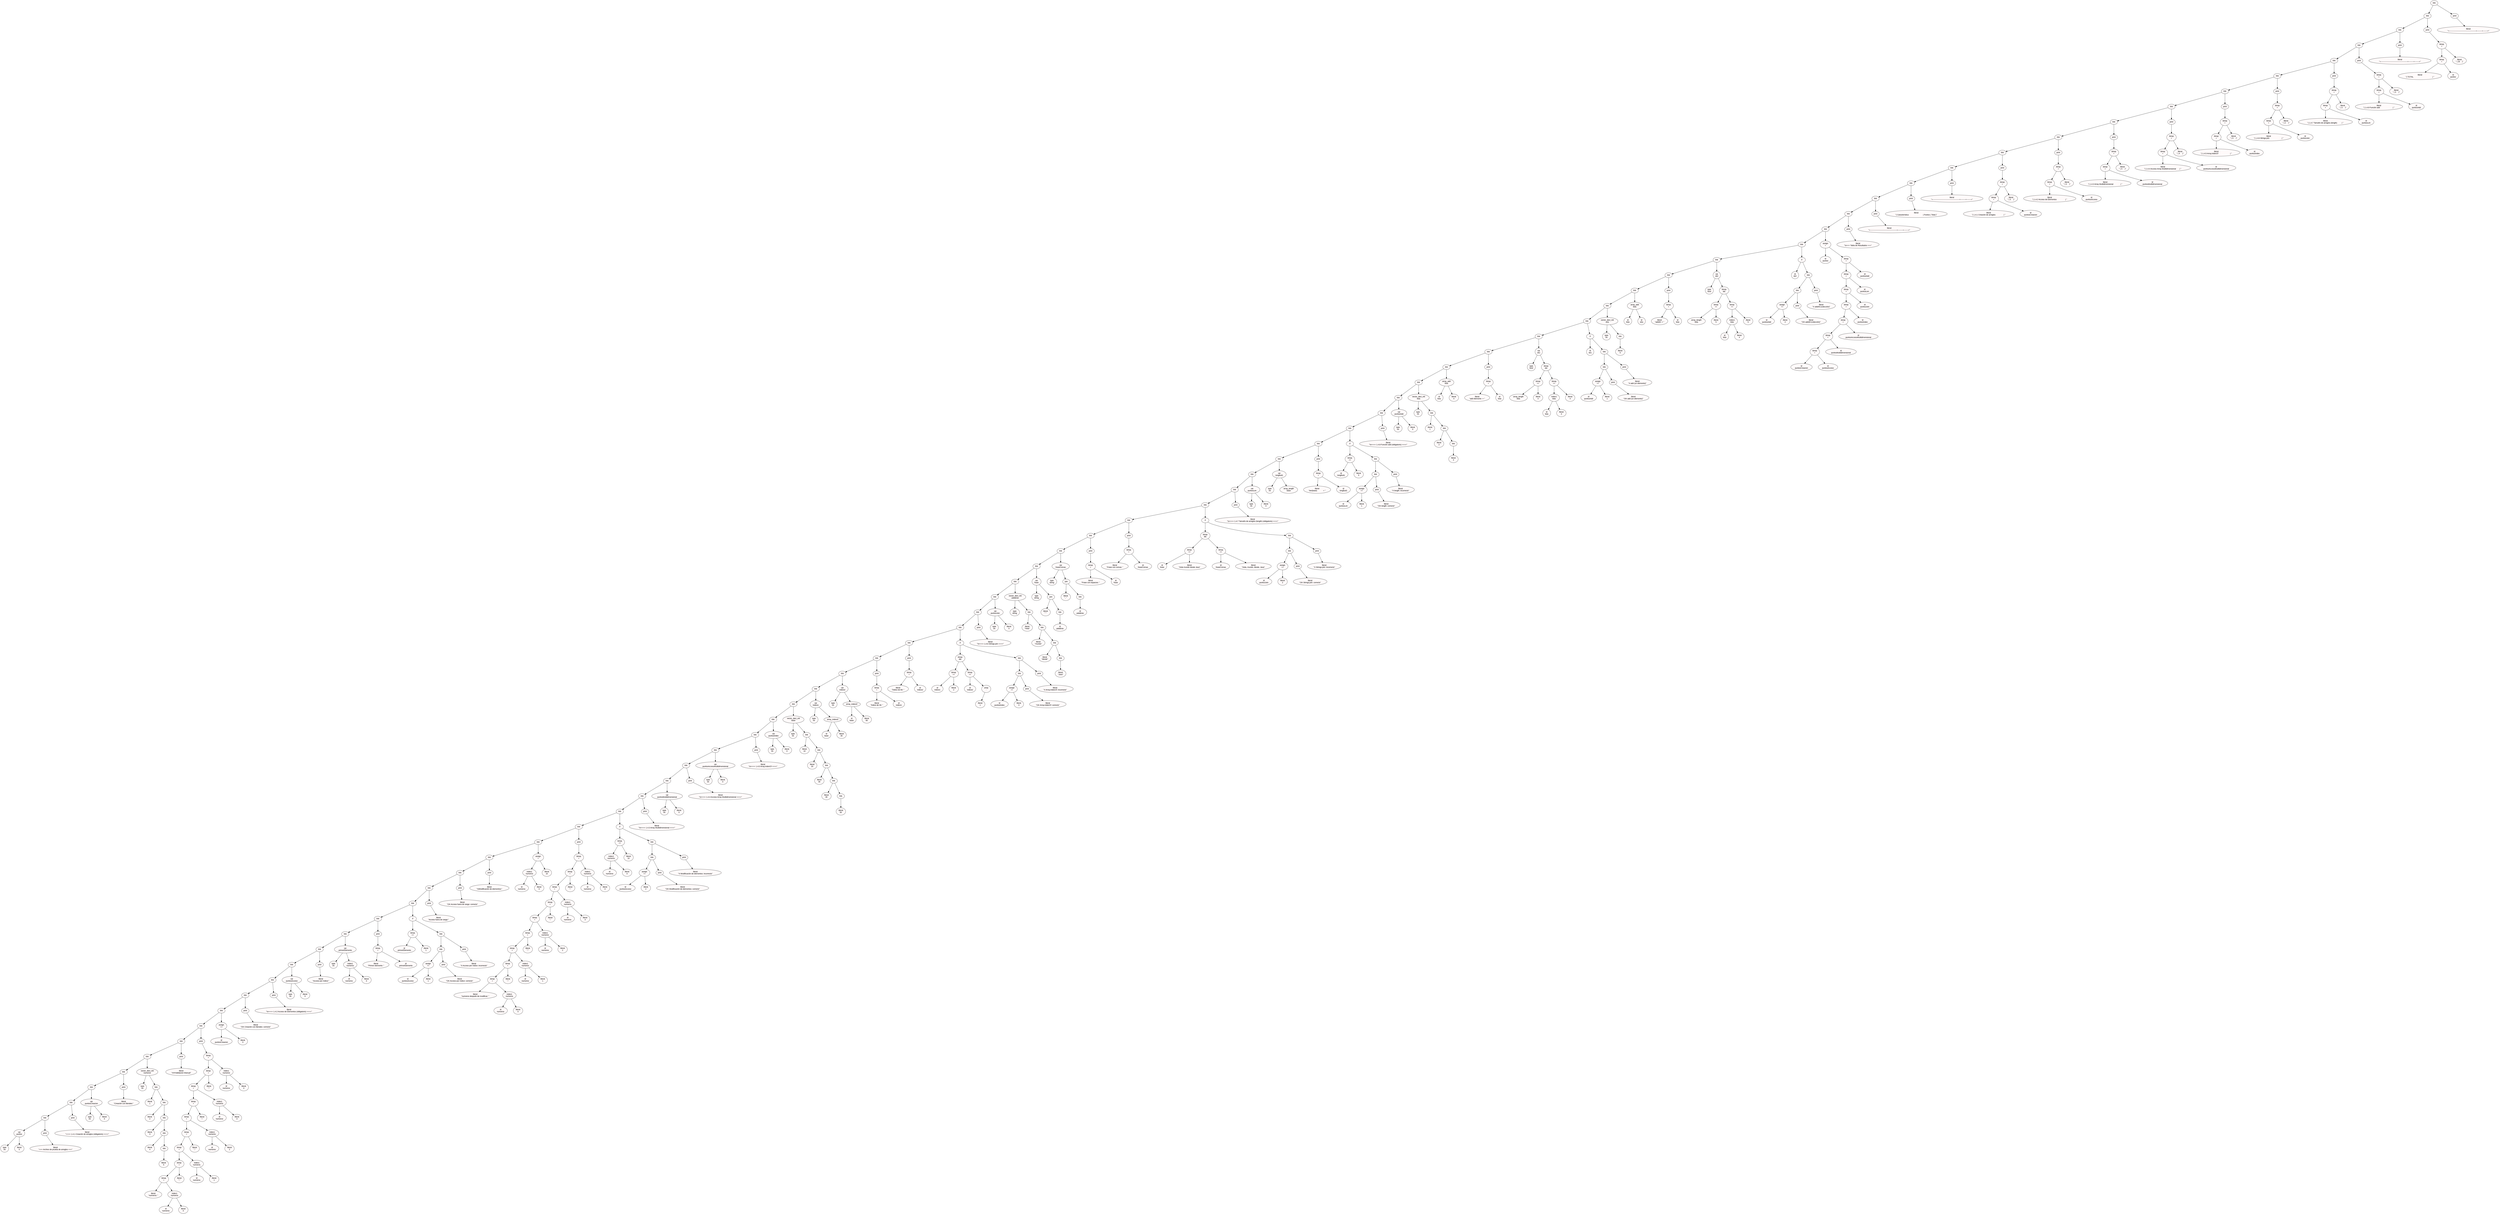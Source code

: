 digraph AST {
  rankdir=TB;
  nodesep=0.6;
  ranksep=0.8;
  node [shape=ellipse, style=filled, fillcolor=snow, fontcolor=black, color=black, fontname="Arial"];
  edge [color=black];
  node0 [label="link", shape=ellipse, style=filled, fillcolor=snow, color=black, fontcolor=black, fontname="Arial"];
  node1 [label="link", shape=ellipse, style=filled, fillcolor=snow, color=black, fontcolor=black, fontname="Arial"];
  node2 [label="link", shape=ellipse, style=filled, fillcolor=snow, color=black, fontcolor=black, fontname="Arial"];
  node3 [label="link", shape=ellipse, style=filled, fillcolor=snow, color=black, fontcolor=black, fontname="Arial"];
  node4 [label="link", shape=ellipse, style=filled, fillcolor=snow, color=black, fontcolor=black, fontname="Arial"];
  node5 [label="link", shape=ellipse, style=filled, fillcolor=snow, color=black, fontcolor=black, fontname="Arial"];
  node6 [label="link", shape=ellipse, style=filled, fillcolor=snow, color=black, fontcolor=black, fontname="Arial"];
  node7 [label="link", shape=ellipse, style=filled, fillcolor=snow, color=black, fontcolor=black, fontname="Arial"];
  node8 [label="link", shape=ellipse, style=filled, fillcolor=snow, color=black, fontcolor=black, fontname="Arial"];
  node9 [label="link", shape=ellipse, style=filled, fillcolor=snow, color=black, fontcolor=black, fontname="Arial"];
  node10 [label="link", shape=ellipse, style=filled, fillcolor=snow, color=black, fontcolor=black, fontname="Arial"];
  node11 [label="link", shape=ellipse, style=filled, fillcolor=snow, color=black, fontcolor=black, fontname="Arial"];
  node12 [label="link", shape=ellipse, style=filled, fillcolor=snow, color=black, fontcolor=black, fontname="Arial"];
  node13 [label="link", shape=ellipse, style=filled, fillcolor=snow, color=black, fontcolor=black, fontname="Arial"];
  node14 [label="link", shape=ellipse, style=filled, fillcolor=snow, color=black, fontcolor=black, fontname="Arial"];
  node15 [label="link", shape=ellipse, style=filled, fillcolor=snow, color=black, fontcolor=black, fontname="Arial"];
  node16 [label="link", shape=ellipse, style=filled, fillcolor=snow, color=black, fontcolor=black, fontname="Arial"];
  node17 [label="link", shape=ellipse, style=filled, fillcolor=snow, color=black, fontcolor=black, fontname="Arial"];
  node18 [label="link", shape=ellipse, style=filled, fillcolor=snow, color=black, fontcolor=black, fontname="Arial"];
  node19 [label="link", shape=ellipse, style=filled, fillcolor=snow, color=black, fontcolor=black, fontname="Arial"];
  node20 [label="link", shape=ellipse, style=filled, fillcolor=snow, color=black, fontcolor=black, fontname="Arial"];
  node21 [label="link", shape=ellipse, style=filled, fillcolor=snow, color=black, fontcolor=black, fontname="Arial"];
  node22 [label="link", shape=ellipse, style=filled, fillcolor=snow, color=black, fontcolor=black, fontname="Arial"];
  node23 [label="link", shape=ellipse, style=filled, fillcolor=snow, color=black, fontcolor=black, fontname="Arial"];
  node24 [label="link", shape=ellipse, style=filled, fillcolor=snow, color=black, fontcolor=black, fontname="Arial"];
  node25 [label="link", shape=ellipse, style=filled, fillcolor=snow, color=black, fontcolor=black, fontname="Arial"];
  node26 [label="link", shape=ellipse, style=filled, fillcolor=snow, color=black, fontcolor=black, fontname="Arial"];
  node27 [label="link", shape=ellipse, style=filled, fillcolor=snow, color=black, fontcolor=black, fontname="Arial"];
  node28 [label="link", shape=ellipse, style=filled, fillcolor=snow, color=black, fontcolor=black, fontname="Arial"];
  node29 [label="link", shape=ellipse, style=filled, fillcolor=snow, color=black, fontcolor=black, fontname="Arial"];
  node30 [label="link", shape=ellipse, style=filled, fillcolor=snow, color=black, fontcolor=black, fontname="Arial"];
  node31 [label="link", shape=ellipse, style=filled, fillcolor=snow, color=black, fontcolor=black, fontname="Arial"];
  node32 [label="link", shape=ellipse, style=filled, fillcolor=snow, color=black, fontcolor=black, fontname="Arial"];
  node33 [label="link", shape=ellipse, style=filled, fillcolor=snow, color=black, fontcolor=black, fontname="Arial"];
  node34 [label="link", shape=ellipse, style=filled, fillcolor=snow, color=black, fontcolor=black, fontname="Arial"];
  node35 [label="link", shape=ellipse, style=filled, fillcolor=snow, color=black, fontcolor=black, fontname="Arial"];
  node36 [label="link", shape=ellipse, style=filled, fillcolor=snow, color=black, fontcolor=black, fontname="Arial"];
  node37 [label="link", shape=ellipse, style=filled, fillcolor=snow, color=black, fontcolor=black, fontname="Arial"];
  node38 [label="link", shape=ellipse, style=filled, fillcolor=snow, color=black, fontcolor=black, fontname="Arial"];
  node39 [label="link", shape=ellipse, style=filled, fillcolor=snow, color=black, fontcolor=black, fontname="Arial"];
  node40 [label="link", shape=ellipse, style=filled, fillcolor=snow, color=black, fontcolor=black, fontname="Arial"];
  node41 [label="link", shape=ellipse, style=filled, fillcolor=snow, color=black, fontcolor=black, fontname="Arial"];
  node42 [label="link", shape=ellipse, style=filled, fillcolor=snow, color=black, fontcolor=black, fontname="Arial"];
  node43 [label="link", shape=ellipse, style=filled, fillcolor=snow, color=black, fontcolor=black, fontname="Arial"];
  node44 [label="link", shape=ellipse, style=filled, fillcolor=snow, color=black, fontcolor=black, fontname="Arial"];
  node45 [label="link", shape=ellipse, style=filled, fillcolor=snow, color=black, fontcolor=black, fontname="Arial"];
  node46 [label="link", shape=ellipse, style=filled, fillcolor=snow, color=black, fontcolor=black, fontname="Arial"];
  node47 [label="link", shape=ellipse, style=filled, fillcolor=snow, color=black, fontcolor=black, fontname="Arial"];
  node48 [label="link", shape=ellipse, style=filled, fillcolor=snow, color=black, fontcolor=black, fontname="Arial"];
  node49 [label="link", shape=ellipse, style=filled, fillcolor=snow, color=black, fontcolor=black, fontname="Arial"];
  node50 [label="link", shape=ellipse, style=filled, fillcolor=snow, color=black, fontcolor=black, fontname="Arial"];
  node51 [label="link", shape=ellipse, style=filled, fillcolor=snow, color=black, fontcolor=black, fontname="Arial"];
  node52 [label="link", shape=ellipse, style=filled, fillcolor=snow, color=black, fontcolor=black, fontname="Arial"];
  node53 [label="link", shape=ellipse, style=filled, fillcolor=snow, color=black, fontcolor=black, fontname="Arial"];
  node54 [label="link", shape=ellipse, style=filled, fillcolor=snow, color=black, fontcolor=black, fontname="Arial"];
  node55 [label="link", shape=ellipse, style=filled, fillcolor=snow, color=black, fontcolor=black, fontname="Arial"];
  node56 [label="link", shape=ellipse, style=filled, fillcolor=snow, color=black, fontcolor=black, fontname="Arial"];
  node57 [label="link", shape=ellipse, style=filled, fillcolor=snow, color=black, fontcolor=black, fontname="Arial"];
  node58 [label="link", shape=ellipse, style=filled, fillcolor=snow, color=black, fontcolor=black, fontname="Arial"];
  node59 [label="link", shape=ellipse, style=filled, fillcolor=snow, color=black, fontcolor=black, fontname="Arial"];
  node60 [label="link", shape=ellipse, style=filled, fillcolor=snow, color=black, fontcolor=black, fontname="Arial"];
  node61 [label="link", shape=ellipse, style=filled, fillcolor=snow, color=black, fontcolor=black, fontname="Arial"];
  node62 [label="link", shape=ellipse, style=filled, fillcolor=snow, color=black, fontcolor=black, fontname="Arial"];
  node63 [label="link", shape=ellipse, style=filled, fillcolor=snow, color=black, fontcolor=black, fontname="Arial"];
  node64 [label="link", shape=ellipse, style=filled, fillcolor=snow, color=black, fontcolor=black, fontname="Arial"];
  node65 [label="link", shape=ellipse, style=filled, fillcolor=snow, color=black, fontcolor=black, fontname="Arial"];
  node66 [label="link", shape=ellipse, style=filled, fillcolor=snow, color=black, fontcolor=black, fontname="Arial"];
  node67 [label="link", shape=ellipse, style=filled, fillcolor=snow, color=black, fontcolor=black, fontname="Arial"];
  node68 [label="link", shape=ellipse, style=filled, fillcolor=snow, color=black, fontcolor=black, fontname="Arial"];
  node69 [label="link", shape=ellipse, style=filled, fillcolor=snow, color=black, fontcolor=black, fontname="Arial"];
  node70 [label="link", shape=ellipse, style=filled, fillcolor=snow, color=black, fontcolor=black, fontname="Arial"];
  node71 [label="link", shape=ellipse, style=filled, fillcolor=snow, color=black, fontcolor=black, fontname="Arial"];
  node72 [label="link", shape=ellipse, style=filled, fillcolor=snow, color=black, fontcolor=black, fontname="Arial"];
  node73 [label="link", shape=ellipse, style=filled, fillcolor=snow, color=black, fontcolor=black, fontname="Arial"];
  node74 [label="var\npuntos", shape=ellipse, style=filled, fillcolor=snow, color=black, fontcolor=black, fontname="Arial"];
  node75 [label="type\nint", shape=ellipse, style=filled, fillcolor=snow, color=black, fontcolor=black, fontname="Arial"];
  node74 -> node75;
  node76 [label="literal\n0", shape=ellipse, style=filled, fillcolor=snow, color=black, fontcolor=black, fontname="Arial"];
  node74 -> node76;
  node73 -> node74;
  node77 [label="print", shape=ellipse, style=filled, fillcolor=snow, color=black, fontcolor=black, fontname="Arial"];
  node78 [label="literal\n\"=== Archivo de prueba de arreglos ===\"", shape=ellipse, style=filled, fillcolor=snow, color=black, fontcolor=black, fontname="Arial"];
  node77 -> node78;
  node73 -> node77;
  node72 -> node73;
  node79 [label="print", shape=ellipse, style=filled, fillcolor=snow, color=black, fontcolor=black, fontname="Arial"];
  node80 [label="literal\n\"==== 1.4.1 Creación de arreglos (obligatorio) ====\"", shape=ellipse, style=filled, fillcolor=snow, color=black, fontcolor=black, fontname="Arial"];
  node79 -> node80;
  node72 -> node79;
  node71 -> node72;
  node81 [label="var\npuntosCreacion", shape=ellipse, style=filled, fillcolor=snow, color=black, fontcolor=black, fontname="Arial"];
  node82 [label="type\nint", shape=ellipse, style=filled, fillcolor=snow, color=black, fontcolor=black, fontname="Arial"];
  node81 -> node82;
  node83 [label="literal\n0", shape=ellipse, style=filled, fillcolor=snow, color=black, fontcolor=black, fontname="Arial"];
  node81 -> node83;
  node71 -> node81;
  node70 -> node71;
  node84 [label="print", shape=ellipse, style=filled, fillcolor=snow, color=black, fontcolor=black, fontname="Arial"];
  node85 [label="literal\n\"Creación con literales:\"", shape=ellipse, style=filled, fillcolor=snow, color=black, fontcolor=black, fontname="Arial"];
  node84 -> node85;
  node70 -> node84;
  node69 -> node70;
  node86 [label="vector_decl_init\nnumeros", shape=ellipse, style=filled, fillcolor=snow, color=black, fontcolor=black, fontname="Arial"];
  node87 [label="type\nint", shape=ellipse, style=filled, fillcolor=snow, color=black, fontcolor=black, fontname="Arial"];
  node86 -> node87;
  node88 [label="link", shape=ellipse, style=filled, fillcolor=snow, color=black, fontcolor=black, fontname="Arial"];
  node89 [label="literal\n1", shape=ellipse, style=filled, fillcolor=snow, color=black, fontcolor=black, fontname="Arial"];
  node88 -> node89;
  node90 [label="link", shape=ellipse, style=filled, fillcolor=snow, color=black, fontcolor=black, fontname="Arial"];
  node91 [label="literal\n2", shape=ellipse, style=filled, fillcolor=snow, color=black, fontcolor=black, fontname="Arial"];
  node90 -> node91;
  node92 [label="link", shape=ellipse, style=filled, fillcolor=snow, color=black, fontcolor=black, fontname="Arial"];
  node93 [label="literal\n3", shape=ellipse, style=filled, fillcolor=snow, color=black, fontcolor=black, fontname="Arial"];
  node92 -> node93;
  node94 [label="link", shape=ellipse, style=filled, fillcolor=snow, color=black, fontcolor=black, fontname="Arial"];
  node95 [label="literal\n4", shape=ellipse, style=filled, fillcolor=snow, color=black, fontcolor=black, fontname="Arial"];
  node94 -> node95;
  node96 [label="link", shape=ellipse, style=filled, fillcolor=snow, color=black, fontcolor=black, fontname="Arial"];
  node97 [label="literal\n5", shape=ellipse, style=filled, fillcolor=snow, color=black, fontcolor=black, fontname="Arial"];
  node96 -> node97;
  node94 -> node96;
  node92 -> node94;
  node90 -> node92;
  node88 -> node90;
  node86 -> node88;
  node69 -> node86;
  node68 -> node69;
  node98 [label="print", shape=ellipse, style=filled, fillcolor=snow, color=black, fontcolor=black, fontname="Arial"];
  node99 [label="literal\n\"###Validacion Manual\"", shape=ellipse, style=filled, fillcolor=snow, color=black, fontcolor=black, fontname="Arial"];
  node98 -> node99;
  node68 -> node98;
  node67 -> node68;
  node100 [label="print", shape=ellipse, style=filled, fillcolor=snow, color=black, fontcolor=black, fontname="Arial"];
  node101 [label="binop\n+", shape=ellipse, style=filled, fillcolor=snow, color=black, fontcolor=black, fontname="Arial"];
  node102 [label="binop\n+", shape=ellipse, style=filled, fillcolor=snow, color=black, fontcolor=black, fontname="Arial"];
  node103 [label="binop\n+", shape=ellipse, style=filled, fillcolor=snow, color=black, fontcolor=black, fontname="Arial"];
  node104 [label="binop\n+", shape=ellipse, style=filled, fillcolor=snow, color=black, fontcolor=black, fontname="Arial"];
  node105 [label="binop\n+", shape=ellipse, style=filled, fillcolor=snow, color=black, fontcolor=black, fontname="Arial"];
  node106 [label="binop\n+", shape=ellipse, style=filled, fillcolor=snow, color=black, fontcolor=black, fontname="Arial"];
  node107 [label="binop\n+", shape=ellipse, style=filled, fillcolor=snow, color=black, fontcolor=black, fontname="Arial"];
  node108 [label="binop\n+", shape=ellipse, style=filled, fillcolor=snow, color=black, fontcolor=black, fontname="Arial"];
  node109 [label="binop\n+", shape=ellipse, style=filled, fillcolor=snow, color=black, fontcolor=black, fontname="Arial"];
  node110 [label="literal\n\"numeros: \"", shape=ellipse, style=filled, fillcolor=snow, color=black, fontcolor=black, fontname="Arial"];
  node109 -> node110;
  node111 [label="index1\nnumeros", shape=ellipse, style=filled, fillcolor=snow, color=black, fontcolor=black, fontname="Arial"];
  node112 [label="id\nnumeros", shape=ellipse, style=filled, fillcolor=snow, color=black, fontcolor=black, fontname="Arial"];
  node111 -> node112;
  node113 [label="literal\n0", shape=ellipse, style=filled, fillcolor=snow, color=black, fontcolor=black, fontname="Arial"];
  node111 -> node113;
  node109 -> node111;
  node108 -> node109;
  node114 [label="literal\n\",\"", shape=ellipse, style=filled, fillcolor=snow, color=black, fontcolor=black, fontname="Arial"];
  node108 -> node114;
  node107 -> node108;
  node115 [label="index1\nnumeros", shape=ellipse, style=filled, fillcolor=snow, color=black, fontcolor=black, fontname="Arial"];
  node116 [label="id\nnumeros", shape=ellipse, style=filled, fillcolor=snow, color=black, fontcolor=black, fontname="Arial"];
  node115 -> node116;
  node117 [label="literal\n1", shape=ellipse, style=filled, fillcolor=snow, color=black, fontcolor=black, fontname="Arial"];
  node115 -> node117;
  node107 -> node115;
  node106 -> node107;
  node118 [label="literal\n\",\"", shape=ellipse, style=filled, fillcolor=snow, color=black, fontcolor=black, fontname="Arial"];
  node106 -> node118;
  node105 -> node106;
  node119 [label="index1\nnumeros", shape=ellipse, style=filled, fillcolor=snow, color=black, fontcolor=black, fontname="Arial"];
  node120 [label="id\nnumeros", shape=ellipse, style=filled, fillcolor=snow, color=black, fontcolor=black, fontname="Arial"];
  node119 -> node120;
  node121 [label="literal\n2", shape=ellipse, style=filled, fillcolor=snow, color=black, fontcolor=black, fontname="Arial"];
  node119 -> node121;
  node105 -> node119;
  node104 -> node105;
  node122 [label="literal\n\",\"", shape=ellipse, style=filled, fillcolor=snow, color=black, fontcolor=black, fontname="Arial"];
  node104 -> node122;
  node103 -> node104;
  node123 [label="index1\nnumeros", shape=ellipse, style=filled, fillcolor=snow, color=black, fontcolor=black, fontname="Arial"];
  node124 [label="id\nnumeros", shape=ellipse, style=filled, fillcolor=snow, color=black, fontcolor=black, fontname="Arial"];
  node123 -> node124;
  node125 [label="literal\n3", shape=ellipse, style=filled, fillcolor=snow, color=black, fontcolor=black, fontname="Arial"];
  node123 -> node125;
  node103 -> node123;
  node102 -> node103;
  node126 [label="literal\n\",\"", shape=ellipse, style=filled, fillcolor=snow, color=black, fontcolor=black, fontname="Arial"];
  node102 -> node126;
  node101 -> node102;
  node127 [label="index1\nnumeros", shape=ellipse, style=filled, fillcolor=snow, color=black, fontcolor=black, fontname="Arial"];
  node128 [label="id\nnumeros", shape=ellipse, style=filled, fillcolor=snow, color=black, fontcolor=black, fontname="Arial"];
  node127 -> node128;
  node129 [label="literal\n4", shape=ellipse, style=filled, fillcolor=snow, color=black, fontcolor=black, fontname="Arial"];
  node127 -> node129;
  node101 -> node127;
  node100 -> node101;
  node67 -> node100;
  node66 -> node67;
  node130 [label="assign\n+=", shape=ellipse, style=filled, fillcolor=snow, color=black, fontcolor=black, fontname="Arial"];
  node131 [label="id\npuntosCreacion", shape=ellipse, style=filled, fillcolor=snow, color=black, fontcolor=black, fontname="Arial"];
  node130 -> node131;
  node132 [label="literal\n3", shape=ellipse, style=filled, fillcolor=snow, color=black, fontcolor=black, fontname="Arial"];
  node130 -> node132;
  node66 -> node130;
  node65 -> node66;
  node133 [label="print", shape=ellipse, style=filled, fillcolor=snow, color=black, fontcolor=black, fontname="Arial"];
  node134 [label="literal\n\"OK Creación con literales: correcto\"", shape=ellipse, style=filled, fillcolor=snow, color=black, fontcolor=black, fontname="Arial"];
  node133 -> node134;
  node65 -> node133;
  node64 -> node65;
  node135 [label="print", shape=ellipse, style=filled, fillcolor=snow, color=black, fontcolor=black, fontname="Arial"];
  node136 [label="literal\n\"\\n==== 1.4.2 Acceso de Elementos (obligatorio) ====\"", shape=ellipse, style=filled, fillcolor=snow, color=black, fontcolor=black, fontname="Arial"];
  node135 -> node136;
  node64 -> node135;
  node63 -> node64;
  node137 [label="var\npuntosAcceso", shape=ellipse, style=filled, fillcolor=snow, color=black, fontcolor=black, fontname="Arial"];
  node138 [label="type\nint", shape=ellipse, style=filled, fillcolor=snow, color=black, fontcolor=black, fontname="Arial"];
  node137 -> node138;
  node139 [label="literal\n0", shape=ellipse, style=filled, fillcolor=snow, color=black, fontcolor=black, fontname="Arial"];
  node137 -> node139;
  node63 -> node137;
  node62 -> node63;
  node140 [label="print", shape=ellipse, style=filled, fillcolor=snow, color=black, fontcolor=black, fontname="Arial"];
  node141 [label="literal\n\"Acceso por índice:\"", shape=ellipse, style=filled, fillcolor=snow, color=black, fontcolor=black, fontname="Arial"];
  node140 -> node141;
  node62 -> node140;
  node61 -> node62;
  node142 [label="var\nprimerElemento", shape=ellipse, style=filled, fillcolor=snow, color=black, fontcolor=black, fontname="Arial"];
  node143 [label="type\nint", shape=ellipse, style=filled, fillcolor=snow, color=black, fontcolor=black, fontname="Arial"];
  node142 -> node143;
  node144 [label="index1\nnumeros", shape=ellipse, style=filled, fillcolor=snow, color=black, fontcolor=black, fontname="Arial"];
  node145 [label="id\nnumeros", shape=ellipse, style=filled, fillcolor=snow, color=black, fontcolor=black, fontname="Arial"];
  node144 -> node145;
  node146 [label="literal\n0", shape=ellipse, style=filled, fillcolor=snow, color=black, fontcolor=black, fontname="Arial"];
  node144 -> node146;
  node142 -> node144;
  node61 -> node142;
  node60 -> node61;
  node147 [label="print", shape=ellipse, style=filled, fillcolor=snow, color=black, fontcolor=black, fontname="Arial"];
  node148 [label="binop\n+", shape=ellipse, style=filled, fillcolor=snow, color=black, fontcolor=black, fontname="Arial"];
  node149 [label="literal\n\"Primer elemento: \"", shape=ellipse, style=filled, fillcolor=snow, color=black, fontcolor=black, fontname="Arial"];
  node148 -> node149;
  node150 [label="id\nprimerElemento", shape=ellipse, style=filled, fillcolor=snow, color=black, fontcolor=black, fontname="Arial"];
  node148 -> node150;
  node147 -> node148;
  node60 -> node147;
  node59 -> node60;
  node151 [label="if", shape=ellipse, style=filled, fillcolor=snow, color=black, fontcolor=black, fontname="Arial"];
  node152 [label="binop\n==", shape=ellipse, style=filled, fillcolor=snow, color=black, fontcolor=black, fontname="Arial"];
  node153 [label="id\nprimerElemento", shape=ellipse, style=filled, fillcolor=snow, color=black, fontcolor=black, fontname="Arial"];
  node152 -> node153;
  node154 [label="literal\n1", shape=ellipse, style=filled, fillcolor=snow, color=black, fontcolor=black, fontname="Arial"];
  node152 -> node154;
  node151 -> node152;
  node155 [label="link", shape=ellipse, style=filled, fillcolor=snow, color=black, fontcolor=black, fontname="Arial"];
  node156 [label="link", shape=ellipse, style=filled, fillcolor=snow, color=black, fontcolor=black, fontname="Arial"];
  node157 [label="assign\n+=", shape=ellipse, style=filled, fillcolor=snow, color=black, fontcolor=black, fontname="Arial"];
  node158 [label="id\npuntosAcceso", shape=ellipse, style=filled, fillcolor=snow, color=black, fontcolor=black, fontname="Arial"];
  node157 -> node158;
  node159 [label="literal\n1", shape=ellipse, style=filled, fillcolor=snow, color=black, fontcolor=black, fontname="Arial"];
  node157 -> node159;
  node156 -> node157;
  node160 [label="print", shape=ellipse, style=filled, fillcolor=snow, color=black, fontcolor=black, fontname="Arial"];
  node161 [label="literal\n\"OK Acceso por índice: correcto\"", shape=ellipse, style=filled, fillcolor=snow, color=black, fontcolor=black, fontname="Arial"];
  node160 -> node161;
  node156 -> node160;
  node155 -> node156;
  node162 [label="print", shape=ellipse, style=filled, fillcolor=snow, color=black, fontcolor=black, fontname="Arial"];
  node163 [label="literal\n\"X Acceso por índice: incorrecto\"", shape=ellipse, style=filled, fillcolor=snow, color=black, fontcolor=black, fontname="Arial"];
  node162 -> node163;
  node155 -> node162;
  node151 -> node155;
  node59 -> node151;
  node58 -> node59;
  node164 [label="print", shape=ellipse, style=filled, fillcolor=snow, color=black, fontcolor=black, fontname="Arial"];
  node165 [label="literal\n\"Acceso fuera de rango:\"", shape=ellipse, style=filled, fillcolor=snow, color=black, fontcolor=black, fontname="Arial"];
  node164 -> node165;
  node58 -> node164;
  node57 -> node58;
  node166 [label="print", shape=ellipse, style=filled, fillcolor=snow, color=black, fontcolor=black, fontname="Arial"];
  node167 [label="literal\n\"OK Acceso fuera de rango: correcto\"", shape=ellipse, style=filled, fillcolor=snow, color=black, fontcolor=black, fontname="Arial"];
  node166 -> node167;
  node57 -> node166;
  node56 -> node57;
  node168 [label="print", shape=ellipse, style=filled, fillcolor=snow, color=black, fontcolor=black, fontname="Arial"];
  node169 [label="literal\n\"\\nModificación de elementos:\"", shape=ellipse, style=filled, fillcolor=snow, color=black, fontcolor=black, fontname="Arial"];
  node168 -> node169;
  node56 -> node168;
  node55 -> node56;
  node170 [label="assign\n=", shape=ellipse, style=filled, fillcolor=snow, color=black, fontcolor=black, fontname="Arial"];
  node171 [label="index1\nnumeros", shape=ellipse, style=filled, fillcolor=snow, color=black, fontcolor=black, fontname="Arial"];
  node172 [label="id\nnumeros", shape=ellipse, style=filled, fillcolor=snow, color=black, fontcolor=black, fontname="Arial"];
  node171 -> node172;
  node173 [label="literal\n0", shape=ellipse, style=filled, fillcolor=snow, color=black, fontcolor=black, fontname="Arial"];
  node171 -> node173;
  node170 -> node171;
  node174 [label="literal\n10", shape=ellipse, style=filled, fillcolor=snow, color=black, fontcolor=black, fontname="Arial"];
  node170 -> node174;
  node55 -> node170;
  node54 -> node55;
  node175 [label="print", shape=ellipse, style=filled, fillcolor=snow, color=black, fontcolor=black, fontname="Arial"];
  node176 [label="binop\n+", shape=ellipse, style=filled, fillcolor=snow, color=black, fontcolor=black, fontname="Arial"];
  node177 [label="binop\n+", shape=ellipse, style=filled, fillcolor=snow, color=black, fontcolor=black, fontname="Arial"];
  node178 [label="binop\n+", shape=ellipse, style=filled, fillcolor=snow, color=black, fontcolor=black, fontname="Arial"];
  node179 [label="binop\n+", shape=ellipse, style=filled, fillcolor=snow, color=black, fontcolor=black, fontname="Arial"];
  node180 [label="binop\n+", shape=ellipse, style=filled, fillcolor=snow, color=black, fontcolor=black, fontname="Arial"];
  node181 [label="binop\n+", shape=ellipse, style=filled, fillcolor=snow, color=black, fontcolor=black, fontname="Arial"];
  node182 [label="binop\n+", shape=ellipse, style=filled, fillcolor=snow, color=black, fontcolor=black, fontname="Arial"];
  node183 [label="binop\n+", shape=ellipse, style=filled, fillcolor=snow, color=black, fontcolor=black, fontname="Arial"];
  node184 [label="binop\n+", shape=ellipse, style=filled, fillcolor=snow, color=black, fontcolor=black, fontname="Arial"];
  node185 [label="literal\n\"numeros después de modificar: \"", shape=ellipse, style=filled, fillcolor=snow, color=black, fontcolor=black, fontname="Arial"];
  node184 -> node185;
  node186 [label="index1\nnumeros", shape=ellipse, style=filled, fillcolor=snow, color=black, fontcolor=black, fontname="Arial"];
  node187 [label="id\nnumeros", shape=ellipse, style=filled, fillcolor=snow, color=black, fontcolor=black, fontname="Arial"];
  node186 -> node187;
  node188 [label="literal\n0", shape=ellipse, style=filled, fillcolor=snow, color=black, fontcolor=black, fontname="Arial"];
  node186 -> node188;
  node184 -> node186;
  node183 -> node184;
  node189 [label="literal\n\",\"", shape=ellipse, style=filled, fillcolor=snow, color=black, fontcolor=black, fontname="Arial"];
  node183 -> node189;
  node182 -> node183;
  node190 [label="index1\nnumeros", shape=ellipse, style=filled, fillcolor=snow, color=black, fontcolor=black, fontname="Arial"];
  node191 [label="id\nnumeros", shape=ellipse, style=filled, fillcolor=snow, color=black, fontcolor=black, fontname="Arial"];
  node190 -> node191;
  node192 [label="literal\n1", shape=ellipse, style=filled, fillcolor=snow, color=black, fontcolor=black, fontname="Arial"];
  node190 -> node192;
  node182 -> node190;
  node181 -> node182;
  node193 [label="literal\n\",\"", shape=ellipse, style=filled, fillcolor=snow, color=black, fontcolor=black, fontname="Arial"];
  node181 -> node193;
  node180 -> node181;
  node194 [label="index1\nnumeros", shape=ellipse, style=filled, fillcolor=snow, color=black, fontcolor=black, fontname="Arial"];
  node195 [label="id\nnumeros", shape=ellipse, style=filled, fillcolor=snow, color=black, fontcolor=black, fontname="Arial"];
  node194 -> node195;
  node196 [label="literal\n2", shape=ellipse, style=filled, fillcolor=snow, color=black, fontcolor=black, fontname="Arial"];
  node194 -> node196;
  node180 -> node194;
  node179 -> node180;
  node197 [label="literal\n\",\"", shape=ellipse, style=filled, fillcolor=snow, color=black, fontcolor=black, fontname="Arial"];
  node179 -> node197;
  node178 -> node179;
  node198 [label="index1\nnumeros", shape=ellipse, style=filled, fillcolor=snow, color=black, fontcolor=black, fontname="Arial"];
  node199 [label="id\nnumeros", shape=ellipse, style=filled, fillcolor=snow, color=black, fontcolor=black, fontname="Arial"];
  node198 -> node199;
  node200 [label="literal\n3", shape=ellipse, style=filled, fillcolor=snow, color=black, fontcolor=black, fontname="Arial"];
  node198 -> node200;
  node178 -> node198;
  node177 -> node178;
  node201 [label="literal\n\",\"", shape=ellipse, style=filled, fillcolor=snow, color=black, fontcolor=black, fontname="Arial"];
  node177 -> node201;
  node176 -> node177;
  node202 [label="index1\nnumeros", shape=ellipse, style=filled, fillcolor=snow, color=black, fontcolor=black, fontname="Arial"];
  node203 [label="id\nnumeros", shape=ellipse, style=filled, fillcolor=snow, color=black, fontcolor=black, fontname="Arial"];
  node202 -> node203;
  node204 [label="literal\n4", shape=ellipse, style=filled, fillcolor=snow, color=black, fontcolor=black, fontname="Arial"];
  node202 -> node204;
  node176 -> node202;
  node175 -> node176;
  node54 -> node175;
  node53 -> node54;
  node205 [label="if", shape=ellipse, style=filled, fillcolor=snow, color=black, fontcolor=black, fontname="Arial"];
  node206 [label="binop\n==", shape=ellipse, style=filled, fillcolor=snow, color=black, fontcolor=black, fontname="Arial"];
  node207 [label="index1\nnumeros", shape=ellipse, style=filled, fillcolor=snow, color=black, fontcolor=black, fontname="Arial"];
  node208 [label="id\nnumeros", shape=ellipse, style=filled, fillcolor=snow, color=black, fontcolor=black, fontname="Arial"];
  node207 -> node208;
  node209 [label="literal\n0", shape=ellipse, style=filled, fillcolor=snow, color=black, fontcolor=black, fontname="Arial"];
  node207 -> node209;
  node206 -> node207;
  node210 [label="literal\n10", shape=ellipse, style=filled, fillcolor=snow, color=black, fontcolor=black, fontname="Arial"];
  node206 -> node210;
  node205 -> node206;
  node211 [label="link", shape=ellipse, style=filled, fillcolor=snow, color=black, fontcolor=black, fontname="Arial"];
  node212 [label="link", shape=ellipse, style=filled, fillcolor=snow, color=black, fontcolor=black, fontname="Arial"];
  node213 [label="assign\n+=", shape=ellipse, style=filled, fillcolor=snow, color=black, fontcolor=black, fontname="Arial"];
  node214 [label="id\npuntosAcceso", shape=ellipse, style=filled, fillcolor=snow, color=black, fontcolor=black, fontname="Arial"];
  node213 -> node214;
  node215 [label="literal\n2", shape=ellipse, style=filled, fillcolor=snow, color=black, fontcolor=black, fontname="Arial"];
  node213 -> node215;
  node212 -> node213;
  node216 [label="print", shape=ellipse, style=filled, fillcolor=snow, color=black, fontcolor=black, fontname="Arial"];
  node217 [label="literal\n\"OK Modificación de elementos: correcto\"", shape=ellipse, style=filled, fillcolor=snow, color=black, fontcolor=black, fontname="Arial"];
  node216 -> node217;
  node212 -> node216;
  node211 -> node212;
  node218 [label="print", shape=ellipse, style=filled, fillcolor=snow, color=black, fontcolor=black, fontname="Arial"];
  node219 [label="literal\n\"X Modificación de elementos: incorrecto\"", shape=ellipse, style=filled, fillcolor=snow, color=black, fontcolor=black, fontname="Arial"];
  node218 -> node219;
  node211 -> node218;
  node205 -> node211;
  node53 -> node205;
  node52 -> node53;
  node220 [label="print", shape=ellipse, style=filled, fillcolor=snow, color=black, fontcolor=black, fontname="Arial"];
  node221 [label="literal\n\"\\n==== 1.4.3 Array Multidimensional ====\"", shape=ellipse, style=filled, fillcolor=snow, color=black, fontcolor=black, fontname="Arial"];
  node220 -> node221;
  node52 -> node220;
  node51 -> node52;
  node222 [label="var\npuntosMultidimensional", shape=ellipse, style=filled, fillcolor=snow, color=black, fontcolor=black, fontname="Arial"];
  node223 [label="type\nint", shape=ellipse, style=filled, fillcolor=snow, color=black, fontcolor=black, fontname="Arial"];
  node222 -> node223;
  node224 [label="literal\n0", shape=ellipse, style=filled, fillcolor=snow, color=black, fontcolor=black, fontname="Arial"];
  node222 -> node224;
  node51 -> node222;
  node50 -> node51;
  node225 [label="print", shape=ellipse, style=filled, fillcolor=snow, color=black, fontcolor=black, fontname="Arial"];
  node226 [label="literal\n\"\\n==== 1.4.4 Acceso Array Multidimensional ====\"", shape=ellipse, style=filled, fillcolor=snow, color=black, fontcolor=black, fontname="Arial"];
  node225 -> node226;
  node50 -> node225;
  node49 -> node50;
  node227 [label="var\npuntosAccesoMultidimensional", shape=ellipse, style=filled, fillcolor=snow, color=black, fontcolor=black, fontname="Arial"];
  node228 [label="type\nint", shape=ellipse, style=filled, fillcolor=snow, color=black, fontcolor=black, fontname="Arial"];
  node227 -> node228;
  node229 [label="literal\n0", shape=ellipse, style=filled, fillcolor=snow, color=black, fontcolor=black, fontname="Arial"];
  node227 -> node229;
  node49 -> node227;
  node48 -> node49;
  node230 [label="print", shape=ellipse, style=filled, fillcolor=snow, color=black, fontcolor=black, fontname="Arial"];
  node231 [label="literal\n\"\\n==== 1.4.5 Array.indexOf ====\"", shape=ellipse, style=filled, fillcolor=snow, color=black, fontcolor=black, fontname="Arial"];
  node230 -> node231;
  node48 -> node230;
  node47 -> node48;
  node232 [label="var\npuntosIndex", shape=ellipse, style=filled, fillcolor=snow, color=black, fontcolor=black, fontname="Arial"];
  node233 [label="type\nint", shape=ellipse, style=filled, fillcolor=snow, color=black, fontcolor=black, fontname="Arial"];
  node232 -> node233;
  node234 [label="literal\n0", shape=ellipse, style=filled, fillcolor=snow, color=black, fontcolor=black, fontname="Arial"];
  node232 -> node234;
  node47 -> node232;
  node46 -> node47;
  node235 [label="vector_decl_init\nbase", shape=ellipse, style=filled, fillcolor=snow, color=black, fontcolor=black, fontname="Arial"];
  node236 [label="type\nint", shape=ellipse, style=filled, fillcolor=snow, color=black, fontcolor=black, fontname="Arial"];
  node235 -> node236;
  node237 [label="link", shape=ellipse, style=filled, fillcolor=snow, color=black, fontcolor=black, fontname="Arial"];
  node238 [label="literal\n10", shape=ellipse, style=filled, fillcolor=snow, color=black, fontcolor=black, fontname="Arial"];
  node237 -> node238;
  node239 [label="link", shape=ellipse, style=filled, fillcolor=snow, color=black, fontcolor=black, fontname="Arial"];
  node240 [label="literal\n20", shape=ellipse, style=filled, fillcolor=snow, color=black, fontcolor=black, fontname="Arial"];
  node239 -> node240;
  node241 [label="link", shape=ellipse, style=filled, fillcolor=snow, color=black, fontcolor=black, fontname="Arial"];
  node242 [label="literal\n30", shape=ellipse, style=filled, fillcolor=snow, color=black, fontcolor=black, fontname="Arial"];
  node241 -> node242;
  node243 [label="link", shape=ellipse, style=filled, fillcolor=snow, color=black, fontcolor=black, fontname="Arial"];
  node244 [label="literal\n40", shape=ellipse, style=filled, fillcolor=snow, color=black, fontcolor=black, fontname="Arial"];
  node243 -> node244;
  node245 [label="link", shape=ellipse, style=filled, fillcolor=snow, color=black, fontcolor=black, fontname="Arial"];
  node246 [label="literal\n50", shape=ellipse, style=filled, fillcolor=snow, color=black, fontcolor=black, fontname="Arial"];
  node245 -> node246;
  node243 -> node245;
  node241 -> node243;
  node239 -> node241;
  node237 -> node239;
  node235 -> node237;
  node46 -> node235;
  node45 -> node46;
  node247 [label="var\nindice1", shape=ellipse, style=filled, fillcolor=snow, color=black, fontcolor=black, fontname="Arial"];
  node248 [label="type\nint", shape=ellipse, style=filled, fillcolor=snow, color=black, fontcolor=black, fontname="Arial"];
  node247 -> node248;
  node249 [label="array_indexof", shape=ellipse, style=filled, fillcolor=snow, color=black, fontcolor=black, fontname="Arial"];
  node250 [label="id\nbase", shape=ellipse, style=filled, fillcolor=snow, color=black, fontcolor=black, fontname="Arial"];
  node249 -> node250;
  node251 [label="literal\n30", shape=ellipse, style=filled, fillcolor=snow, color=black, fontcolor=black, fontname="Arial"];
  node249 -> node251;
  node247 -> node249;
  node45 -> node247;
  node44 -> node45;
  node252 [label="var\nindice2", shape=ellipse, style=filled, fillcolor=snow, color=black, fontcolor=black, fontname="Arial"];
  node253 [label="type\nint", shape=ellipse, style=filled, fillcolor=snow, color=black, fontcolor=black, fontname="Arial"];
  node252 -> node253;
  node254 [label="array_indexof", shape=ellipse, style=filled, fillcolor=snow, color=black, fontcolor=black, fontname="Arial"];
  node255 [label="id\nbase", shape=ellipse, style=filled, fillcolor=snow, color=black, fontcolor=black, fontname="Arial"];
  node254 -> node255;
  node256 [label="literal\n60", shape=ellipse, style=filled, fillcolor=snow, color=black, fontcolor=black, fontname="Arial"];
  node254 -> node256;
  node252 -> node254;
  node44 -> node252;
  node43 -> node44;
  node257 [label="print", shape=ellipse, style=filled, fillcolor=snow, color=black, fontcolor=black, fontname="Arial"];
  node258 [label="binop\n+", shape=ellipse, style=filled, fillcolor=snow, color=black, fontcolor=black, fontname="Arial"];
  node259 [label="literal\n\"Índice de 30: \"", shape=ellipse, style=filled, fillcolor=snow, color=black, fontcolor=black, fontname="Arial"];
  node258 -> node259;
  node260 [label="id\nindice1", shape=ellipse, style=filled, fillcolor=snow, color=black, fontcolor=black, fontname="Arial"];
  node258 -> node260;
  node257 -> node258;
  node43 -> node257;
  node42 -> node43;
  node261 [label="print", shape=ellipse, style=filled, fillcolor=snow, color=black, fontcolor=black, fontname="Arial"];
  node262 [label="binop\n+", shape=ellipse, style=filled, fillcolor=snow, color=black, fontcolor=black, fontname="Arial"];
  node263 [label="literal\n\"Índice de 60: \"", shape=ellipse, style=filled, fillcolor=snow, color=black, fontcolor=black, fontname="Arial"];
  node262 -> node263;
  node264 [label="id\nindice2", shape=ellipse, style=filled, fillcolor=snow, color=black, fontcolor=black, fontname="Arial"];
  node262 -> node264;
  node261 -> node262;
  node42 -> node261;
  node41 -> node42;
  node265 [label="if", shape=ellipse, style=filled, fillcolor=snow, color=black, fontcolor=black, fontname="Arial"];
  node266 [label="binop\n&&", shape=ellipse, style=filled, fillcolor=snow, color=black, fontcolor=black, fontname="Arial"];
  node267 [label="binop\n==", shape=ellipse, style=filled, fillcolor=snow, color=black, fontcolor=black, fontname="Arial"];
  node268 [label="id\nindice1", shape=ellipse, style=filled, fillcolor=snow, color=black, fontcolor=black, fontname="Arial"];
  node267 -> node268;
  node269 [label="literal\n2", shape=ellipse, style=filled, fillcolor=snow, color=black, fontcolor=black, fontname="Arial"];
  node267 -> node269;
  node266 -> node267;
  node270 [label="binop\n==", shape=ellipse, style=filled, fillcolor=snow, color=black, fontcolor=black, fontname="Arial"];
  node271 [label="id\nindice2", shape=ellipse, style=filled, fillcolor=snow, color=black, fontcolor=black, fontname="Arial"];
  node270 -> node271;
  node272 [label="unop\n-", shape=ellipse, style=filled, fillcolor=snow, color=black, fontcolor=black, fontname="Arial"];
  node273 [label="literal\n1", shape=ellipse, style=filled, fillcolor=snow, color=black, fontcolor=black, fontname="Arial"];
  node272 -> node273;
  node270 -> node272;
  node266 -> node270;
  node265 -> node266;
  node274 [label="link", shape=ellipse, style=filled, fillcolor=snow, color=black, fontcolor=black, fontname="Arial"];
  node275 [label="link", shape=ellipse, style=filled, fillcolor=snow, color=black, fontcolor=black, fontname="Arial"];
  node276 [label="assign\n+=", shape=ellipse, style=filled, fillcolor=snow, color=black, fontcolor=black, fontname="Arial"];
  node277 [label="id\npuntosIndex", shape=ellipse, style=filled, fillcolor=snow, color=black, fontcolor=black, fontname="Arial"];
  node276 -> node277;
  node278 [label="literal\n3", shape=ellipse, style=filled, fillcolor=snow, color=black, fontcolor=black, fontname="Arial"];
  node276 -> node278;
  node275 -> node276;
  node279 [label="print", shape=ellipse, style=filled, fillcolor=snow, color=black, fontcolor=black, fontname="Arial"];
  node280 [label="literal\n\"OK Array.indexOf: correcto\"", shape=ellipse, style=filled, fillcolor=snow, color=black, fontcolor=black, fontname="Arial"];
  node279 -> node280;
  node275 -> node279;
  node274 -> node275;
  node281 [label="print", shape=ellipse, style=filled, fillcolor=snow, color=black, fontcolor=black, fontname="Arial"];
  node282 [label="literal\n\"X Array.indexOf: incorrecto\"", shape=ellipse, style=filled, fillcolor=snow, color=black, fontcolor=black, fontname="Arial"];
  node281 -> node282;
  node274 -> node281;
  node265 -> node274;
  node41 -> node265;
  node40 -> node41;
  node283 [label="print", shape=ellipse, style=filled, fillcolor=snow, color=black, fontcolor=black, fontname="Arial"];
  node284 [label="literal\n\"\\n==== 1.4.6 Strings.join ====\"", shape=ellipse, style=filled, fillcolor=snow, color=black, fontcolor=black, fontname="Arial"];
  node283 -> node284;
  node40 -> node283;
  node39 -> node40;
  node285 [label="var\npuntosJoin", shape=ellipse, style=filled, fillcolor=snow, color=black, fontcolor=black, fontname="Arial"];
  node286 [label="type\nint", shape=ellipse, style=filled, fillcolor=snow, color=black, fontcolor=black, fontname="Arial"];
  node285 -> node286;
  node287 [label="literal\n0", shape=ellipse, style=filled, fillcolor=snow, color=black, fontcolor=black, fontname="Arial"];
  node285 -> node287;
  node39 -> node285;
  node38 -> node39;
  node288 [label="vector_decl_init\npalabras", shape=ellipse, style=filled, fillcolor=snow, color=black, fontcolor=black, fontname="Arial"];
  node289 [label="type\nstring", shape=ellipse, style=filled, fillcolor=snow, color=black, fontcolor=black, fontname="Arial"];
  node288 -> node289;
  node290 [label="link", shape=ellipse, style=filled, fillcolor=snow, color=black, fontcolor=black, fontname="Arial"];
  node291 [label="literal\n\"Hola\"", shape=ellipse, style=filled, fillcolor=snow, color=black, fontcolor=black, fontname="Arial"];
  node290 -> node291;
  node292 [label="link", shape=ellipse, style=filled, fillcolor=snow, color=black, fontcolor=black, fontname="Arial"];
  node293 [label="literal\n\"mundo\"", shape=ellipse, style=filled, fillcolor=snow, color=black, fontcolor=black, fontname="Arial"];
  node292 -> node293;
  node294 [label="link", shape=ellipse, style=filled, fillcolor=snow, color=black, fontcolor=black, fontname="Arial"];
  node295 [label="literal\n\"desde\"", shape=ellipse, style=filled, fillcolor=snow, color=black, fontcolor=black, fontname="Arial"];
  node294 -> node295;
  node296 [label="link", shape=ellipse, style=filled, fillcolor=snow, color=black, fontcolor=black, fontname="Arial"];
  node297 [label="literal\n\"Java\"", shape=ellipse, style=filled, fillcolor=snow, color=black, fontcolor=black, fontname="Arial"];
  node296 -> node297;
  node294 -> node296;
  node292 -> node294;
  node290 -> node292;
  node288 -> node290;
  node38 -> node288;
  node37 -> node38;
  node298 [label="var\nfrase", shape=ellipse, style=filled, fillcolor=snow, color=black, fontcolor=black, fontname="Arial"];
  node299 [label="type\nstring", shape=ellipse, style=filled, fillcolor=snow, color=black, fontcolor=black, fontname="Arial"];
  node298 -> node299;
  node300 [label="join", shape=ellipse, style=filled, fillcolor=snow, color=black, fontcolor=black, fontname="Arial"];
  node301 [label="literal\n\" \"", shape=ellipse, style=filled, fillcolor=snow, color=black, fontcolor=black, fontname="Arial"];
  node300 -> node301;
  node302 [label="link", shape=ellipse, style=filled, fillcolor=snow, color=black, fontcolor=black, fontname="Arial"];
  node303 [label="id\npalabras", shape=ellipse, style=filled, fillcolor=snow, color=black, fontcolor=black, fontname="Arial"];
  node302 -> node303;
  node300 -> node302;
  node298 -> node300;
  node37 -> node298;
  node36 -> node37;
  node304 [label="var\nfraseComas", shape=ellipse, style=filled, fillcolor=snow, color=black, fontcolor=black, fontname="Arial"];
  node305 [label="type\nstring", shape=ellipse, style=filled, fillcolor=snow, color=black, fontcolor=black, fontname="Arial"];
  node304 -> node305;
  node306 [label="join", shape=ellipse, style=filled, fillcolor=snow, color=black, fontcolor=black, fontname="Arial"];
  node307 [label="literal\n\", \"", shape=ellipse, style=filled, fillcolor=snow, color=black, fontcolor=black, fontname="Arial"];
  node306 -> node307;
  node308 [label="link", shape=ellipse, style=filled, fillcolor=snow, color=black, fontcolor=black, fontname="Arial"];
  node309 [label="id\npalabras", shape=ellipse, style=filled, fillcolor=snow, color=black, fontcolor=black, fontname="Arial"];
  node308 -> node309;
  node306 -> node308;
  node304 -> node306;
  node36 -> node304;
  node35 -> node36;
  node310 [label="print", shape=ellipse, style=filled, fillcolor=snow, color=black, fontcolor=black, fontname="Arial"];
  node311 [label="binop\n+", shape=ellipse, style=filled, fillcolor=snow, color=black, fontcolor=black, fontname="Arial"];
  node312 [label="literal\n\"Frase con espacios: \"", shape=ellipse, style=filled, fillcolor=snow, color=black, fontcolor=black, fontname="Arial"];
  node311 -> node312;
  node313 [label="id\nfrase", shape=ellipse, style=filled, fillcolor=snow, color=black, fontcolor=black, fontname="Arial"];
  node311 -> node313;
  node310 -> node311;
  node35 -> node310;
  node34 -> node35;
  node314 [label="print", shape=ellipse, style=filled, fillcolor=snow, color=black, fontcolor=black, fontname="Arial"];
  node315 [label="binop\n+", shape=ellipse, style=filled, fillcolor=snow, color=black, fontcolor=black, fontname="Arial"];
  node316 [label="literal\n\"Frase con comas: \"", shape=ellipse, style=filled, fillcolor=snow, color=black, fontcolor=black, fontname="Arial"];
  node315 -> node316;
  node317 [label="id\nfraseComas", shape=ellipse, style=filled, fillcolor=snow, color=black, fontcolor=black, fontname="Arial"];
  node315 -> node317;
  node314 -> node315;
  node34 -> node314;
  node33 -> node34;
  node318 [label="if", shape=ellipse, style=filled, fillcolor=snow, color=black, fontcolor=black, fontname="Arial"];
  node319 [label="binop\n&&", shape=ellipse, style=filled, fillcolor=snow, color=black, fontcolor=black, fontname="Arial"];
  node320 [label="binop\n==", shape=ellipse, style=filled, fillcolor=snow, color=black, fontcolor=black, fontname="Arial"];
  node321 [label="id\nfrase", shape=ellipse, style=filled, fillcolor=snow, color=black, fontcolor=black, fontname="Arial"];
  node320 -> node321;
  node322 [label="literal\n\"Hola mundo desde Java\"", shape=ellipse, style=filled, fillcolor=snow, color=black, fontcolor=black, fontname="Arial"];
  node320 -> node322;
  node319 -> node320;
  node323 [label="binop\n==", shape=ellipse, style=filled, fillcolor=snow, color=black, fontcolor=black, fontname="Arial"];
  node324 [label="id\nfraseComas", shape=ellipse, style=filled, fillcolor=snow, color=black, fontcolor=black, fontname="Arial"];
  node323 -> node324;
  node325 [label="literal\n\"Hola, mundo, desde, Java\"", shape=ellipse, style=filled, fillcolor=snow, color=black, fontcolor=black, fontname="Arial"];
  node323 -> node325;
  node319 -> node323;
  node318 -> node319;
  node326 [label="link", shape=ellipse, style=filled, fillcolor=snow, color=black, fontcolor=black, fontname="Arial"];
  node327 [label="link", shape=ellipse, style=filled, fillcolor=snow, color=black, fontcolor=black, fontname="Arial"];
  node328 [label="assign\n+=", shape=ellipse, style=filled, fillcolor=snow, color=black, fontcolor=black, fontname="Arial"];
  node329 [label="id\npuntosJoin", shape=ellipse, style=filled, fillcolor=snow, color=black, fontcolor=black, fontname="Arial"];
  node328 -> node329;
  node330 [label="literal\n2", shape=ellipse, style=filled, fillcolor=snow, color=black, fontcolor=black, fontname="Arial"];
  node328 -> node330;
  node327 -> node328;
  node331 [label="print", shape=ellipse, style=filled, fillcolor=snow, color=black, fontcolor=black, fontname="Arial"];
  node332 [label="literal\n\"OK Strings.join: correcto\"", shape=ellipse, style=filled, fillcolor=snow, color=black, fontcolor=black, fontname="Arial"];
  node331 -> node332;
  node327 -> node331;
  node326 -> node327;
  node333 [label="print", shape=ellipse, style=filled, fillcolor=snow, color=black, fontcolor=black, fontname="Arial"];
  node334 [label="literal\n\"X Strings.join: incorrecto\"", shape=ellipse, style=filled, fillcolor=snow, color=black, fontcolor=black, fontname="Arial"];
  node333 -> node334;
  node326 -> node333;
  node318 -> node326;
  node33 -> node318;
  node32 -> node33;
  node335 [label="print", shape=ellipse, style=filled, fillcolor=snow, color=black, fontcolor=black, fontname="Arial"];
  node336 [label="literal\n\"\\n==== 1.4.7 Tamaño de arreglos (length) (obligatorio) ====\"", shape=ellipse, style=filled, fillcolor=snow, color=black, fontcolor=black, fontname="Arial"];
  node335 -> node336;
  node32 -> node335;
  node31 -> node32;
  node337 [label="var\npuntosLen", shape=ellipse, style=filled, fillcolor=snow, color=black, fontcolor=black, fontname="Arial"];
  node338 [label="type\nint", shape=ellipse, style=filled, fillcolor=snow, color=black, fontcolor=black, fontname="Arial"];
  node337 -> node338;
  node339 [label="literal\n0", shape=ellipse, style=filled, fillcolor=snow, color=black, fontcolor=black, fontname="Arial"];
  node337 -> node339;
  node31 -> node337;
  node30 -> node31;
  node340 [label="var\nlongitud1", shape=ellipse, style=filled, fillcolor=snow, color=black, fontcolor=black, fontname="Arial"];
  node341 [label="type\nint", shape=ellipse, style=filled, fillcolor=snow, color=black, fontcolor=black, fontname="Arial"];
  node340 -> node341;
  node342 [label="array_length\nbase", shape=ellipse, style=filled, fillcolor=snow, color=black, fontcolor=black, fontname="Arial"];
  node340 -> node342;
  node30 -> node340;
  node29 -> node30;
  node343 [label="print", shape=ellipse, style=filled, fillcolor=snow, color=black, fontcolor=black, fontname="Arial"];
  node344 [label="binop\n+", shape=ellipse, style=filled, fillcolor=snow, color=black, fontcolor=black, fontname="Arial"];
  node345 [label="literal\n\"len(base)            = \"", shape=ellipse, style=filled, fillcolor=snow, color=black, fontcolor=black, fontname="Arial"];
  node344 -> node345;
  node346 [label="id\nlongitud1", shape=ellipse, style=filled, fillcolor=snow, color=black, fontcolor=black, fontname="Arial"];
  node344 -> node346;
  node343 -> node344;
  node29 -> node343;
  node28 -> node29;
  node347 [label="if", shape=ellipse, style=filled, fillcolor=snow, color=black, fontcolor=black, fontname="Arial"];
  node348 [label="binop\n==", shape=ellipse, style=filled, fillcolor=snow, color=black, fontcolor=black, fontname="Arial"];
  node349 [label="id\nlongitud1", shape=ellipse, style=filled, fillcolor=snow, color=black, fontcolor=black, fontname="Arial"];
  node348 -> node349;
  node350 [label="literal\n5", shape=ellipse, style=filled, fillcolor=snow, color=black, fontcolor=black, fontname="Arial"];
  node348 -> node350;
  node347 -> node348;
  node351 [label="link", shape=ellipse, style=filled, fillcolor=snow, color=black, fontcolor=black, fontname="Arial"];
  node352 [label="link", shape=ellipse, style=filled, fillcolor=snow, color=black, fontcolor=black, fontname="Arial"];
  node353 [label="assign\n+=", shape=ellipse, style=filled, fillcolor=snow, color=black, fontcolor=black, fontname="Arial"];
  node354 [label="id\npuntosLen", shape=ellipse, style=filled, fillcolor=snow, color=black, fontcolor=black, fontname="Arial"];
  node353 -> node354;
  node355 [label="literal\n1", shape=ellipse, style=filled, fillcolor=snow, color=black, fontcolor=black, fontname="Arial"];
  node353 -> node355;
  node352 -> node353;
  node356 [label="print", shape=ellipse, style=filled, fillcolor=snow, color=black, fontcolor=black, fontname="Arial"];
  node357 [label="literal\n\"OK length: correcto\"", shape=ellipse, style=filled, fillcolor=snow, color=black, fontcolor=black, fontname="Arial"];
  node356 -> node357;
  node352 -> node356;
  node351 -> node352;
  node358 [label="print", shape=ellipse, style=filled, fillcolor=snow, color=black, fontcolor=black, fontname="Arial"];
  node359 [label="literal\n\"X length: incorrecto\"", shape=ellipse, style=filled, fillcolor=snow, color=black, fontcolor=black, fontname="Arial"];
  node358 -> node359;
  node351 -> node358;
  node347 -> node351;
  node28 -> node347;
  node27 -> node28;
  node360 [label="print", shape=ellipse, style=filled, fillcolor=snow, color=black, fontcolor=black, fontname="Arial"];
  node361 [label="literal\n\"\\n==== 1.4.8 Función add (obligatorio) ====\"", shape=ellipse, style=filled, fillcolor=snow, color=black, fontcolor=black, fontname="Arial"];
  node360 -> node361;
  node27 -> node360;
  node26 -> node27;
  node362 [label="var\npuntosAdd", shape=ellipse, style=filled, fillcolor=snow, color=black, fontcolor=black, fontname="Arial"];
  node363 [label="type\nint", shape=ellipse, style=filled, fillcolor=snow, color=black, fontcolor=black, fontname="Arial"];
  node362 -> node363;
  node364 [label="literal\n0", shape=ellipse, style=filled, fillcolor=snow, color=black, fontcolor=black, fontname="Arial"];
  node362 -> node364;
  node26 -> node362;
  node25 -> node26;
  node365 [label="vector_decl_init\nlista", shape=ellipse, style=filled, fillcolor=snow, color=black, fontcolor=black, fontname="Arial"];
  node366 [label="type\nint", shape=ellipse, style=filled, fillcolor=snow, color=black, fontcolor=black, fontname="Arial"];
  node365 -> node366;
  node367 [label="link", shape=ellipse, style=filled, fillcolor=snow, color=black, fontcolor=black, fontname="Arial"];
  node368 [label="literal\n1", shape=ellipse, style=filled, fillcolor=snow, color=black, fontcolor=black, fontname="Arial"];
  node367 -> node368;
  node369 [label="link", shape=ellipse, style=filled, fillcolor=snow, color=black, fontcolor=black, fontname="Arial"];
  node370 [label="literal\n2", shape=ellipse, style=filled, fillcolor=snow, color=black, fontcolor=black, fontname="Arial"];
  node369 -> node370;
  node371 [label="link", shape=ellipse, style=filled, fillcolor=snow, color=black, fontcolor=black, fontname="Arial"];
  node372 [label="literal\n3", shape=ellipse, style=filled, fillcolor=snow, color=black, fontcolor=black, fontname="Arial"];
  node371 -> node372;
  node369 -> node371;
  node367 -> node369;
  node365 -> node367;
  node25 -> node365;
  node24 -> node25;
  node373 [label="array_add\nlista", shape=ellipse, style=filled, fillcolor=snow, color=black, fontcolor=black, fontname="Arial"];
  node374 [label="id\nlista", shape=ellipse, style=filled, fillcolor=snow, color=black, fontcolor=black, fontname="Arial"];
  node373 -> node374;
  node375 [label="literal\n4", shape=ellipse, style=filled, fillcolor=snow, color=black, fontcolor=black, fontname="Arial"];
  node373 -> node375;
  node24 -> node373;
  node23 -> node24;
  node376 [label="print", shape=ellipse, style=filled, fillcolor=snow, color=black, fontcolor=black, fontname="Arial"];
  node377 [label="binop\n+", shape=ellipse, style=filled, fillcolor=snow, color=black, fontcolor=black, fontname="Arial"];
  node378 [label="literal\n\"add elemento -> \"", shape=ellipse, style=filled, fillcolor=snow, color=black, fontcolor=black, fontname="Arial"];
  node377 -> node378;
  node379 [label="id\nlista", shape=ellipse, style=filled, fillcolor=snow, color=black, fontcolor=black, fontname="Arial"];
  node377 -> node379;
  node376 -> node377;
  node23 -> node376;
  node22 -> node23;
  node380 [label="var\nok1", shape=ellipse, style=filled, fillcolor=snow, color=black, fontcolor=black, fontname="Arial"];
  node381 [label="type\nbool", shape=ellipse, style=filled, fillcolor=snow, color=black, fontcolor=black, fontname="Arial"];
  node380 -> node381;
  node382 [label="binop\n&&", shape=ellipse, style=filled, fillcolor=snow, color=black, fontcolor=black, fontname="Arial"];
  node383 [label="binop\n==", shape=ellipse, style=filled, fillcolor=snow, color=black, fontcolor=black, fontname="Arial"];
  node384 [label="array_length\nlista", shape=ellipse, style=filled, fillcolor=snow, color=black, fontcolor=black, fontname="Arial"];
  node383 -> node384;
  node385 [label="literal\n4", shape=ellipse, style=filled, fillcolor=snow, color=black, fontcolor=black, fontname="Arial"];
  node383 -> node385;
  node382 -> node383;
  node386 [label="binop\n==", shape=ellipse, style=filled, fillcolor=snow, color=black, fontcolor=black, fontname="Arial"];
  node387 [label="index1\nlista", shape=ellipse, style=filled, fillcolor=snow, color=black, fontcolor=black, fontname="Arial"];
  node388 [label="id\nlista", shape=ellipse, style=filled, fillcolor=snow, color=black, fontcolor=black, fontname="Arial"];
  node387 -> node388;
  node389 [label="literal\n3", shape=ellipse, style=filled, fillcolor=snow, color=black, fontcolor=black, fontname="Arial"];
  node387 -> node389;
  node386 -> node387;
  node390 [label="literal\n4", shape=ellipse, style=filled, fillcolor=snow, color=black, fontcolor=black, fontname="Arial"];
  node386 -> node390;
  node382 -> node386;
  node380 -> node382;
  node22 -> node380;
  node21 -> node22;
  node391 [label="if", shape=ellipse, style=filled, fillcolor=snow, color=black, fontcolor=black, fontname="Arial"];
  node392 [label="id\nok1", shape=ellipse, style=filled, fillcolor=snow, color=black, fontcolor=black, fontname="Arial"];
  node391 -> node392;
  node393 [label="link", shape=ellipse, style=filled, fillcolor=snow, color=black, fontcolor=black, fontname="Arial"];
  node394 [label="link", shape=ellipse, style=filled, fillcolor=snow, color=black, fontcolor=black, fontname="Arial"];
  node395 [label="assign\n+=", shape=ellipse, style=filled, fillcolor=snow, color=black, fontcolor=black, fontname="Arial"];
  node396 [label="id\npuntosAdd", shape=ellipse, style=filled, fillcolor=snow, color=black, fontcolor=black, fontname="Arial"];
  node395 -> node396;
  node397 [label="literal\n1", shape=ellipse, style=filled, fillcolor=snow, color=black, fontcolor=black, fontname="Arial"];
  node395 -> node397;
  node394 -> node395;
  node398 [label="print", shape=ellipse, style=filled, fillcolor=snow, color=black, fontcolor=black, fontname="Arial"];
  node399 [label="literal\n\"OK add (un elemento)\"", shape=ellipse, style=filled, fillcolor=snow, color=black, fontcolor=black, fontname="Arial"];
  node398 -> node399;
  node394 -> node398;
  node393 -> node394;
  node400 [label="print", shape=ellipse, style=filled, fillcolor=snow, color=black, fontcolor=black, fontname="Arial"];
  node401 [label="literal\n\"X add (un elemento)\"", shape=ellipse, style=filled, fillcolor=snow, color=black, fontcolor=black, fontname="Arial"];
  node400 -> node401;
  node393 -> node400;
  node391 -> node393;
  node21 -> node391;
  node20 -> node21;
  node402 [label="vector_decl_init\notra", shape=ellipse, style=filled, fillcolor=snow, color=black, fontcolor=black, fontname="Arial"];
  node403 [label="type\nint", shape=ellipse, style=filled, fillcolor=snow, color=black, fontcolor=black, fontname="Arial"];
  node402 -> node403;
  node404 [label="link", shape=ellipse, style=filled, fillcolor=snow, color=black, fontcolor=black, fontname="Arial"];
  node405 [label="literal\n5", shape=ellipse, style=filled, fillcolor=snow, color=black, fontcolor=black, fontname="Arial"];
  node404 -> node405;
  node402 -> node404;
  node20 -> node402;
  node19 -> node20;
  node406 [label="array_add\nlista", shape=ellipse, style=filled, fillcolor=snow, color=black, fontcolor=black, fontname="Arial"];
  node407 [label="id\nlista", shape=ellipse, style=filled, fillcolor=snow, color=black, fontcolor=black, fontname="Arial"];
  node406 -> node407;
  node408 [label="id\notra", shape=ellipse, style=filled, fillcolor=snow, color=black, fontcolor=black, fontname="Arial"];
  node406 -> node408;
  node19 -> node406;
  node18 -> node19;
  node409 [label="print", shape=ellipse, style=filled, fillcolor=snow, color=black, fontcolor=black, fontname="Arial"];
  node410 [label="binop\n+", shape=ellipse, style=filled, fillcolor=snow, color=black, fontcolor=black, fontname="Arial"];
  node411 [label="literal\n\"addAll -> \"", shape=ellipse, style=filled, fillcolor=snow, color=black, fontcolor=black, fontname="Arial"];
  node410 -> node411;
  node412 [label="id\nlista", shape=ellipse, style=filled, fillcolor=snow, color=black, fontcolor=black, fontname="Arial"];
  node410 -> node412;
  node409 -> node410;
  node18 -> node409;
  node17 -> node18;
  node413 [label="var\nok2", shape=ellipse, style=filled, fillcolor=snow, color=black, fontcolor=black, fontname="Arial"];
  node414 [label="type\nbool", shape=ellipse, style=filled, fillcolor=snow, color=black, fontcolor=black, fontname="Arial"];
  node413 -> node414;
  node415 [label="binop\n&&", shape=ellipse, style=filled, fillcolor=snow, color=black, fontcolor=black, fontname="Arial"];
  node416 [label="binop\n==", shape=ellipse, style=filled, fillcolor=snow, color=black, fontcolor=black, fontname="Arial"];
  node417 [label="array_length\nlista", shape=ellipse, style=filled, fillcolor=snow, color=black, fontcolor=black, fontname="Arial"];
  node416 -> node417;
  node418 [label="literal\n5", shape=ellipse, style=filled, fillcolor=snow, color=black, fontcolor=black, fontname="Arial"];
  node416 -> node418;
  node415 -> node416;
  node419 [label="binop\n==", shape=ellipse, style=filled, fillcolor=snow, color=black, fontcolor=black, fontname="Arial"];
  node420 [label="index1\nlista", shape=ellipse, style=filled, fillcolor=snow, color=black, fontcolor=black, fontname="Arial"];
  node421 [label="id\nlista", shape=ellipse, style=filled, fillcolor=snow, color=black, fontcolor=black, fontname="Arial"];
  node420 -> node421;
  node422 [label="literal\n4", shape=ellipse, style=filled, fillcolor=snow, color=black, fontcolor=black, fontname="Arial"];
  node420 -> node422;
  node419 -> node420;
  node423 [label="literal\n5", shape=ellipse, style=filled, fillcolor=snow, color=black, fontcolor=black, fontname="Arial"];
  node419 -> node423;
  node415 -> node419;
  node413 -> node415;
  node17 -> node413;
  node16 -> node17;
  node424 [label="if", shape=ellipse, style=filled, fillcolor=snow, color=black, fontcolor=black, fontname="Arial"];
  node425 [label="id\nok2", shape=ellipse, style=filled, fillcolor=snow, color=black, fontcolor=black, fontname="Arial"];
  node424 -> node425;
  node426 [label="link", shape=ellipse, style=filled, fillcolor=snow, color=black, fontcolor=black, fontname="Arial"];
  node427 [label="link", shape=ellipse, style=filled, fillcolor=snow, color=black, fontcolor=black, fontname="Arial"];
  node428 [label="assign\n+=", shape=ellipse, style=filled, fillcolor=snow, color=black, fontcolor=black, fontname="Arial"];
  node429 [label="id\npuntosAdd", shape=ellipse, style=filled, fillcolor=snow, color=black, fontcolor=black, fontname="Arial"];
  node428 -> node429;
  node430 [label="literal\n2", shape=ellipse, style=filled, fillcolor=snow, color=black, fontcolor=black, fontname="Arial"];
  node428 -> node430;
  node427 -> node428;
  node431 [label="print", shape=ellipse, style=filled, fillcolor=snow, color=black, fontcolor=black, fontname="Arial"];
  node432 [label="literal\n\"OK addAll (colección)\"", shape=ellipse, style=filled, fillcolor=snow, color=black, fontcolor=black, fontname="Arial"];
  node431 -> node432;
  node427 -> node431;
  node426 -> node427;
  node433 [label="print", shape=ellipse, style=filled, fillcolor=snow, color=black, fontcolor=black, fontname="Arial"];
  node434 [label="literal\n\"X addAll (colección)\"", shape=ellipse, style=filled, fillcolor=snow, color=black, fontcolor=black, fontname="Arial"];
  node433 -> node434;
  node426 -> node433;
  node424 -> node426;
  node16 -> node424;
  node15 -> node16;
  node435 [label="assign\n=", shape=ellipse, style=filled, fillcolor=snow, color=black, fontcolor=black, fontname="Arial"];
  node436 [label="id\npuntos", shape=ellipse, style=filled, fillcolor=snow, color=black, fontcolor=black, fontname="Arial"];
  node435 -> node436;
  node437 [label="binop\n+", shape=ellipse, style=filled, fillcolor=snow, color=black, fontcolor=black, fontname="Arial"];
  node438 [label="binop\n+", shape=ellipse, style=filled, fillcolor=snow, color=black, fontcolor=black, fontname="Arial"];
  node439 [label="binop\n+", shape=ellipse, style=filled, fillcolor=snow, color=black, fontcolor=black, fontname="Arial"];
  node440 [label="binop\n+", shape=ellipse, style=filled, fillcolor=snow, color=black, fontcolor=black, fontname="Arial"];
  node441 [label="binop\n+", shape=ellipse, style=filled, fillcolor=snow, color=black, fontcolor=black, fontname="Arial"];
  node442 [label="binop\n+", shape=ellipse, style=filled, fillcolor=snow, color=black, fontcolor=black, fontname="Arial"];
  node443 [label="binop\n+", shape=ellipse, style=filled, fillcolor=snow, color=black, fontcolor=black, fontname="Arial"];
  node444 [label="id\npuntosCreacion", shape=ellipse, style=filled, fillcolor=snow, color=black, fontcolor=black, fontname="Arial"];
  node443 -> node444;
  node445 [label="id\npuntosAcceso", shape=ellipse, style=filled, fillcolor=snow, color=black, fontcolor=black, fontname="Arial"];
  node443 -> node445;
  node442 -> node443;
  node446 [label="id\npuntosMultidimensional", shape=ellipse, style=filled, fillcolor=snow, color=black, fontcolor=black, fontname="Arial"];
  node442 -> node446;
  node441 -> node442;
  node447 [label="id\npuntosAccesoMultidimensional", shape=ellipse, style=filled, fillcolor=snow, color=black, fontcolor=black, fontname="Arial"];
  node441 -> node447;
  node440 -> node441;
  node448 [label="id\npuntosIndex", shape=ellipse, style=filled, fillcolor=snow, color=black, fontcolor=black, fontname="Arial"];
  node440 -> node448;
  node439 -> node440;
  node449 [label="id\npuntosJoin", shape=ellipse, style=filled, fillcolor=snow, color=black, fontcolor=black, fontname="Arial"];
  node439 -> node449;
  node438 -> node439;
  node450 [label="id\npuntosLen", shape=ellipse, style=filled, fillcolor=snow, color=black, fontcolor=black, fontname="Arial"];
  node438 -> node450;
  node437 -> node438;
  node451 [label="id\npuntosAdd", shape=ellipse, style=filled, fillcolor=snow, color=black, fontcolor=black, fontname="Arial"];
  node437 -> node451;
  node435 -> node437;
  node15 -> node435;
  node14 -> node15;
  node452 [label="print", shape=ellipse, style=filled, fillcolor=snow, color=black, fontcolor=black, fontname="Arial"];
  node453 [label="literal\n\"\\n=== Tabla de Resultados ===\"", shape=ellipse, style=filled, fillcolor=snow, color=black, fontcolor=black, fontname="Arial"];
  node452 -> node453;
  node14 -> node452;
  node13 -> node14;
  node454 [label="print", shape=ellipse, style=filled, fillcolor=snow, color=black, fontcolor=black, fontname="Arial"];
  node455 [label="literal\n\"+-------------------------------------------+--------+-------+\"", shape=ellipse, style=filled, fillcolor=snow, color=black, fontcolor=black, fontname="Arial"];
  node454 -> node455;
  node13 -> node454;
  node12 -> node13;
  node456 [label="print", shape=ellipse, style=filled, fillcolor=snow, color=black, fontcolor=black, fontname="Arial"];
  node457 [label="literal\n\"| Característica                            | Puntos | Total |\"", shape=ellipse, style=filled, fillcolor=snow, color=black, fontcolor=black, fontname="Arial"];
  node456 -> node457;
  node12 -> node456;
  node11 -> node12;
  node458 [label="print", shape=ellipse, style=filled, fillcolor=snow, color=black, fontcolor=black, fontname="Arial"];
  node459 [label="literal\n\"+-------------------------------------------+--------+-------+\"", shape=ellipse, style=filled, fillcolor=snow, color=black, fontcolor=black, fontname="Arial"];
  node458 -> node459;
  node11 -> node458;
  node10 -> node11;
  node460 [label="print", shape=ellipse, style=filled, fillcolor=snow, color=black, fontcolor=black, fontname="Arial"];
  node461 [label="binop\n+", shape=ellipse, style=filled, fillcolor=snow, color=black, fontcolor=black, fontname="Arial"];
  node462 [label="binop\n+", shape=ellipse, style=filled, fillcolor=snow, color=black, fontcolor=black, fontname="Arial"];
  node463 [label="literal\n\"| 1.4.1 Creación de arreglos                | \"", shape=ellipse, style=filled, fillcolor=snow, color=black, fontcolor=black, fontname="Arial"];
  node462 -> node463;
  node464 [label="id\npuntosCreacion", shape=ellipse, style=filled, fillcolor=snow, color=black, fontcolor=black, fontname="Arial"];
  node462 -> node464;
  node461 -> node462;
  node465 [label="literal\n\" | 3     |\"", shape=ellipse, style=filled, fillcolor=snow, color=black, fontcolor=black, fontname="Arial"];
  node461 -> node465;
  node460 -> node461;
  node10 -> node460;
  node9 -> node10;
  node466 [label="print", shape=ellipse, style=filled, fillcolor=snow, color=black, fontcolor=black, fontname="Arial"];
  node467 [label="binop\n+", shape=ellipse, style=filled, fillcolor=snow, color=black, fontcolor=black, fontname="Arial"];
  node468 [label="binop\n+", shape=ellipse, style=filled, fillcolor=snow, color=black, fontcolor=black, fontname="Arial"];
  node469 [label="literal\n\"| 1.4.2 Acceso de Elementos                 | \"", shape=ellipse, style=filled, fillcolor=snow, color=black, fontcolor=black, fontname="Arial"];
  node468 -> node469;
  node470 [label="id\npuntosAcceso", shape=ellipse, style=filled, fillcolor=snow, color=black, fontcolor=black, fontname="Arial"];
  node468 -> node470;
  node467 -> node468;
  node471 [label="literal\n\" | 3     |\"", shape=ellipse, style=filled, fillcolor=snow, color=black, fontcolor=black, fontname="Arial"];
  node467 -> node471;
  node466 -> node467;
  node9 -> node466;
  node8 -> node9;
  node472 [label="print", shape=ellipse, style=filled, fillcolor=snow, color=black, fontcolor=black, fontname="Arial"];
  node473 [label="binop\n+", shape=ellipse, style=filled, fillcolor=snow, color=black, fontcolor=black, fontname="Arial"];
  node474 [label="binop\n+", shape=ellipse, style=filled, fillcolor=snow, color=black, fontcolor=black, fontname="Arial"];
  node475 [label="literal\n\"| 1.4.3 Array Multidimensional              | \"", shape=ellipse, style=filled, fillcolor=snow, color=black, fontcolor=black, fontname="Arial"];
  node474 -> node475;
  node476 [label="id\npuntosMultidimensional", shape=ellipse, style=filled, fillcolor=snow, color=black, fontcolor=black, fontname="Arial"];
  node474 -> node476;
  node473 -> node474;
  node477 [label="literal\n\" | 4     |\"", shape=ellipse, style=filled, fillcolor=snow, color=black, fontcolor=black, fontname="Arial"];
  node473 -> node477;
  node472 -> node473;
  node8 -> node472;
  node7 -> node8;
  node478 [label="print", shape=ellipse, style=filled, fillcolor=snow, color=black, fontcolor=black, fontname="Arial"];
  node479 [label="binop\n+", shape=ellipse, style=filled, fillcolor=snow, color=black, fontcolor=black, fontname="Arial"];
  node480 [label="binop\n+", shape=ellipse, style=filled, fillcolor=snow, color=black, fontcolor=black, fontname="Arial"];
  node481 [label="literal\n\"| 1.4.4 Acceso Array Multidimensional       | \"", shape=ellipse, style=filled, fillcolor=snow, color=black, fontcolor=black, fontname="Arial"];
  node480 -> node481;
  node482 [label="id\npuntosAccesoMultidimensional", shape=ellipse, style=filled, fillcolor=snow, color=black, fontcolor=black, fontname="Arial"];
  node480 -> node482;
  node479 -> node480;
  node483 [label="literal\n\" | 4     |\"", shape=ellipse, style=filled, fillcolor=snow, color=black, fontcolor=black, fontname="Arial"];
  node479 -> node483;
  node478 -> node479;
  node7 -> node478;
  node6 -> node7;
  node484 [label="print", shape=ellipse, style=filled, fillcolor=snow, color=black, fontcolor=black, fontname="Arial"];
  node485 [label="binop\n+", shape=ellipse, style=filled, fillcolor=snow, color=black, fontcolor=black, fontname="Arial"];
  node486 [label="binop\n+", shape=ellipse, style=filled, fillcolor=snow, color=black, fontcolor=black, fontname="Arial"];
  node487 [label="literal\n\"| 1.4.5 Array.indexOf                       | \"", shape=ellipse, style=filled, fillcolor=snow, color=black, fontcolor=black, fontname="Arial"];
  node486 -> node487;
  node488 [label="id\npuntosIndex", shape=ellipse, style=filled, fillcolor=snow, color=black, fontcolor=black, fontname="Arial"];
  node486 -> node488;
  node485 -> node486;
  node489 [label="literal\n\" | 3     |\"", shape=ellipse, style=filled, fillcolor=snow, color=black, fontcolor=black, fontname="Arial"];
  node485 -> node489;
  node484 -> node485;
  node6 -> node484;
  node5 -> node6;
  node490 [label="print", shape=ellipse, style=filled, fillcolor=snow, color=black, fontcolor=black, fontname="Arial"];
  node491 [label="binop\n+", shape=ellipse, style=filled, fillcolor=snow, color=black, fontcolor=black, fontname="Arial"];
  node492 [label="binop\n+", shape=ellipse, style=filled, fillcolor=snow, color=black, fontcolor=black, fontname="Arial"];
  node493 [label="literal\n\"| 1.4.6 Strings.join                        | \"", shape=ellipse, style=filled, fillcolor=snow, color=black, fontcolor=black, fontname="Arial"];
  node492 -> node493;
  node494 [label="id\npuntosJoin", shape=ellipse, style=filled, fillcolor=snow, color=black, fontcolor=black, fontname="Arial"];
  node492 -> node494;
  node491 -> node492;
  node495 [label="literal\n\" | 2     |\"", shape=ellipse, style=filled, fillcolor=snow, color=black, fontcolor=black, fontname="Arial"];
  node491 -> node495;
  node490 -> node491;
  node5 -> node490;
  node4 -> node5;
  node496 [label="print", shape=ellipse, style=filled, fillcolor=snow, color=black, fontcolor=black, fontname="Arial"];
  node497 [label="binop\n+", shape=ellipse, style=filled, fillcolor=snow, color=black, fontcolor=black, fontname="Arial"];
  node498 [label="binop\n+", shape=ellipse, style=filled, fillcolor=snow, color=black, fontcolor=black, fontname="Arial"];
  node499 [label="literal\n\"| 1.4.7 Tamaño de arreglos (length)         | \"", shape=ellipse, style=filled, fillcolor=snow, color=black, fontcolor=black, fontname="Arial"];
  node498 -> node499;
  node500 [label="id\npuntosLen", shape=ellipse, style=filled, fillcolor=snow, color=black, fontcolor=black, fontname="Arial"];
  node498 -> node500;
  node497 -> node498;
  node501 [label="literal\n\" | 3     |\"", shape=ellipse, style=filled, fillcolor=snow, color=black, fontcolor=black, fontname="Arial"];
  node497 -> node501;
  node496 -> node497;
  node4 -> node496;
  node3 -> node4;
  node502 [label="print", shape=ellipse, style=filled, fillcolor=snow, color=black, fontcolor=black, fontname="Arial"];
  node503 [label="binop\n+", shape=ellipse, style=filled, fillcolor=snow, color=black, fontcolor=black, fontname="Arial"];
  node504 [label="binop\n+", shape=ellipse, style=filled, fillcolor=snow, color=black, fontcolor=black, fontname="Arial"];
  node505 [label="literal\n\"| 1.4.8 Función add                         | \"", shape=ellipse, style=filled, fillcolor=snow, color=black, fontcolor=black, fontname="Arial"];
  node504 -> node505;
  node506 [label="id\npuntosAdd", shape=ellipse, style=filled, fillcolor=snow, color=black, fontcolor=black, fontname="Arial"];
  node504 -> node506;
  node503 -> node504;
  node507 [label="literal\n\" | 3     |\"", shape=ellipse, style=filled, fillcolor=snow, color=black, fontcolor=black, fontname="Arial"];
  node503 -> node507;
  node502 -> node503;
  node3 -> node502;
  node2 -> node3;
  node508 [label="print", shape=ellipse, style=filled, fillcolor=snow, color=black, fontcolor=black, fontname="Arial"];
  node509 [label="literal\n\"+-------------------------------------------+--------+-------+\"", shape=ellipse, style=filled, fillcolor=snow, color=black, fontcolor=black, fontname="Arial"];
  node508 -> node509;
  node2 -> node508;
  node1 -> node2;
  node510 [label="print", shape=ellipse, style=filled, fillcolor=snow, color=black, fontcolor=black, fontname="Arial"];
  node511 [label="binop\n+", shape=ellipse, style=filled, fillcolor=snow, color=black, fontcolor=black, fontname="Arial"];
  node512 [label="binop\n+", shape=ellipse, style=filled, fillcolor=snow, color=black, fontcolor=black, fontname="Arial"];
  node513 [label="literal\n\"| TOTAL                                     | \"", shape=ellipse, style=filled, fillcolor=snow, color=black, fontcolor=black, fontname="Arial"];
  node512 -> node513;
  node514 [label="id\npuntos", shape=ellipse, style=filled, fillcolor=snow, color=black, fontcolor=black, fontname="Arial"];
  node512 -> node514;
  node511 -> node512;
  node515 [label="literal\n\" | 25    |\"", shape=ellipse, style=filled, fillcolor=snow, color=black, fontcolor=black, fontname="Arial"];
  node511 -> node515;
  node510 -> node511;
  node1 -> node510;
  node0 -> node1;
  node516 [label="print", shape=ellipse, style=filled, fillcolor=snow, color=black, fontcolor=black, fontname="Arial"];
  node517 [label="literal\n\"+-------------------------------------------+--------+-------+\"", shape=ellipse, style=filled, fillcolor=snow, color=black, fontcolor=black, fontname="Arial"];
  node516 -> node517;
  node0 -> node516;
}
